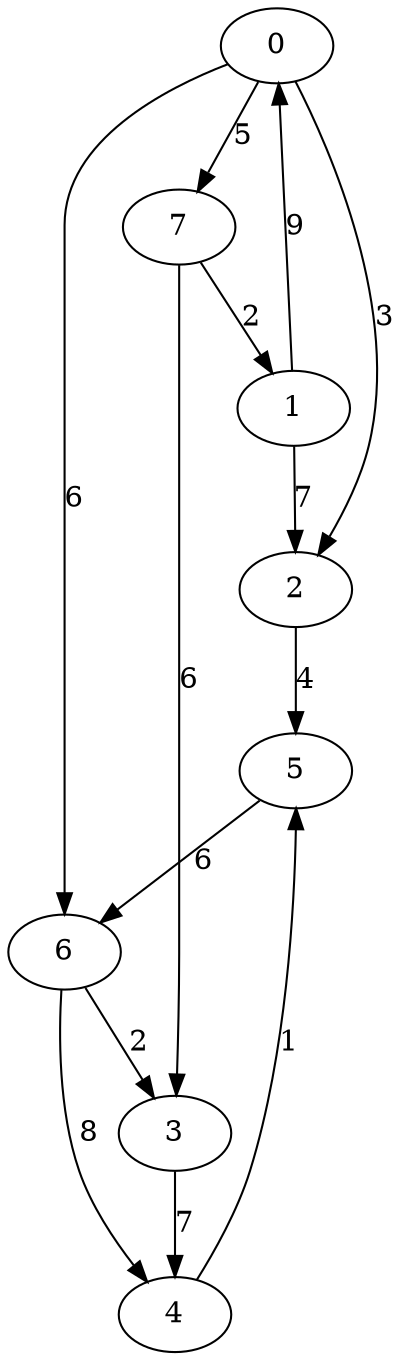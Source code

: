 digraph {
0 -> 2[label="3"];
0 -> 6[label="6"];
0 -> 7[label="5"];
1 -> 0[label="9"];
1 -> 2[label="7"];
2 -> 5[label="4"];
3 -> 4[label="7"];
4 -> 5[label="1"];
5 -> 6[label="6"];
6 -> 3[label="2"];
6 -> 4[label="8"];
7 -> 1[label="2"];
7 -> 3[label="6"];
}